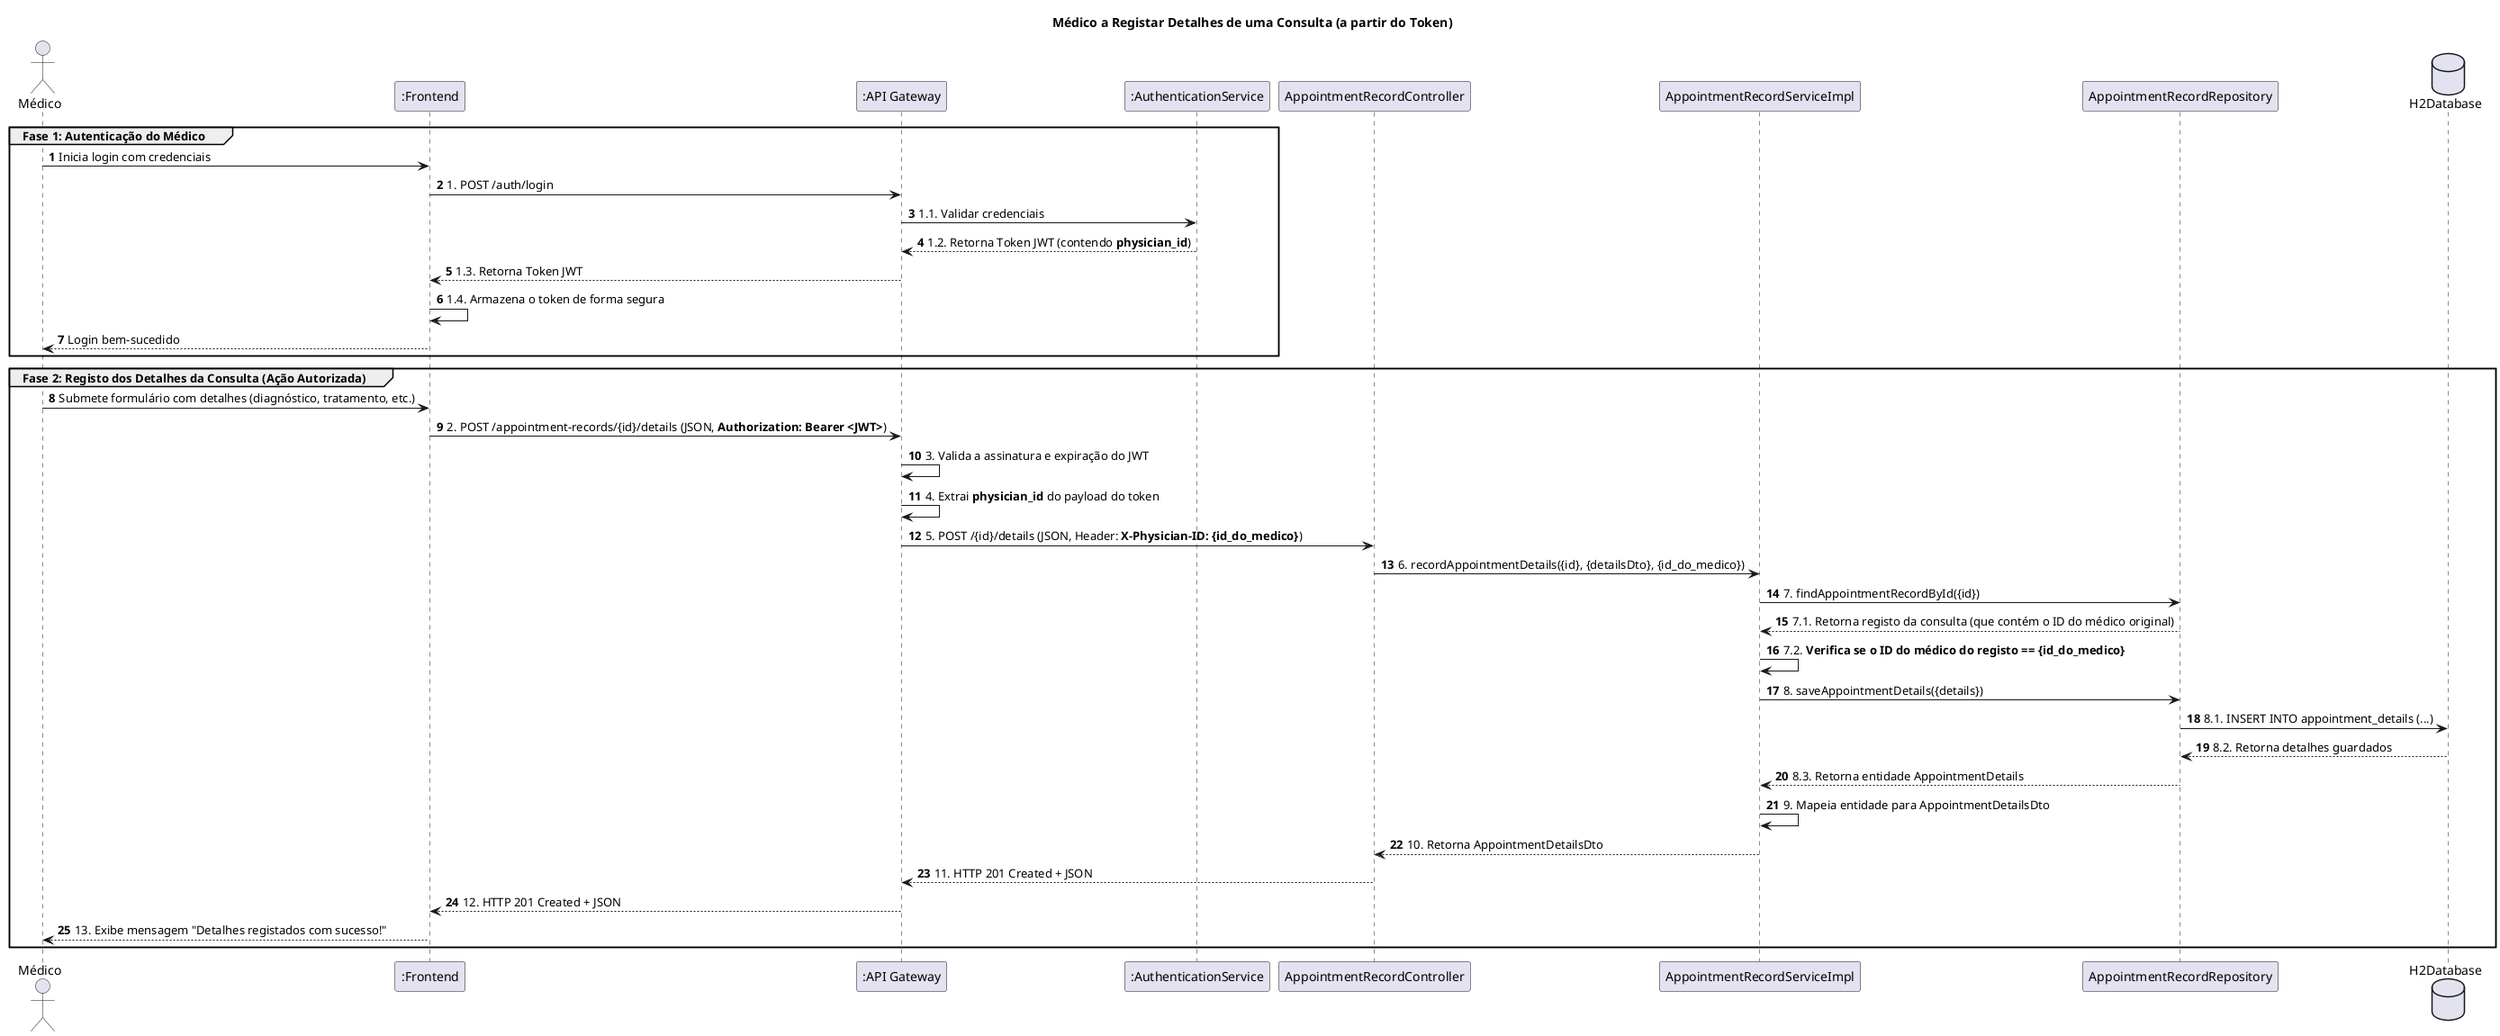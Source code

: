 @startuml
title Médico a Registar Detalhes de uma Consulta (a partir do Token)

actor "Médico" as User
participant ":Frontend" as Frontend
participant ":API Gateway" as Gateway
participant ":AuthenticationService" as AuthService
participant AppointmentRecordController as Controller
participant AppointmentRecordServiceImpl as Service
participant AppointmentRecordRepository as Repo
database "H2Database" as DB

autonumber

group Fase 1: Autenticação do Médico

    User -> Frontend : Inicia login com credenciais
    Frontend -> Gateway : 1. POST /auth/login
    Gateway -> AuthService : 1.1. Validar credenciais
    AuthService --> Gateway : 1.2. Retorna Token JWT (contendo **physician_id**)
    Gateway --> Frontend : 1.3. Retorna Token JWT
    Frontend -> Frontend : 1.4. Armazena o token de forma segura
    Frontend --> User : Login bem-sucedido

end

group Fase 2: Registo dos Detalhes da Consulta (Ação Autorizada)

    User -> Frontend : Submete formulário com detalhes (diagnóstico, tratamento, etc.)

    Frontend -> Gateway : 2. POST /appointment-records/{id}/details (JSON, **Authorization: Bearer <JWT>**)

    Gateway -> Gateway : 3. Valida a assinatura e expiração do JWT

    Gateway -> Gateway : 4. Extrai **physician_id** do payload do token

    Gateway -> Controller : 5. POST /{id}/details (JSON, Header: **X-Physician-ID: {id_do_medico}**)

    Controller -> Service : 6. recordAppointmentDetails({id}, {detailsDto}, {id_do_medico})

    ' O Serviço primeiro verifica se o médico autenticado é o dono da consulta
    Service -> Repo : 7. findAppointmentRecordById({id})
    Repo --> Service : 7.1. Retorna registo da consulta (que contém o ID do médico original)
    Service -> Service : 7.2. **Verifica se o ID do médico do registo == {id_do_medico}**

    ' Se a verificação for bem-sucedida, continua a operação de gravação
    Service -> Repo : 8. saveAppointmentDetails({details})
    Repo -> DB : 8.1. INSERT INTO appointment_details (...)
    DB --> Repo : 8.2. Retorna detalhes guardados
    Repo --> Service : 8.3. Retorna entidade AppointmentDetails
    Service -> Service : 9. Mapeia entidade para AppointmentDetailsDto
    Service --> Controller : 10. Retorna AppointmentDetailsDto

    Controller --> Gateway : 11. HTTP 201 Created + JSON

    Gateway --> Frontend : 12. HTTP 201 Created + JSON

    Frontend --> User : 13. Exibe mensagem "Detalhes registados com sucesso!"

end
@enduml